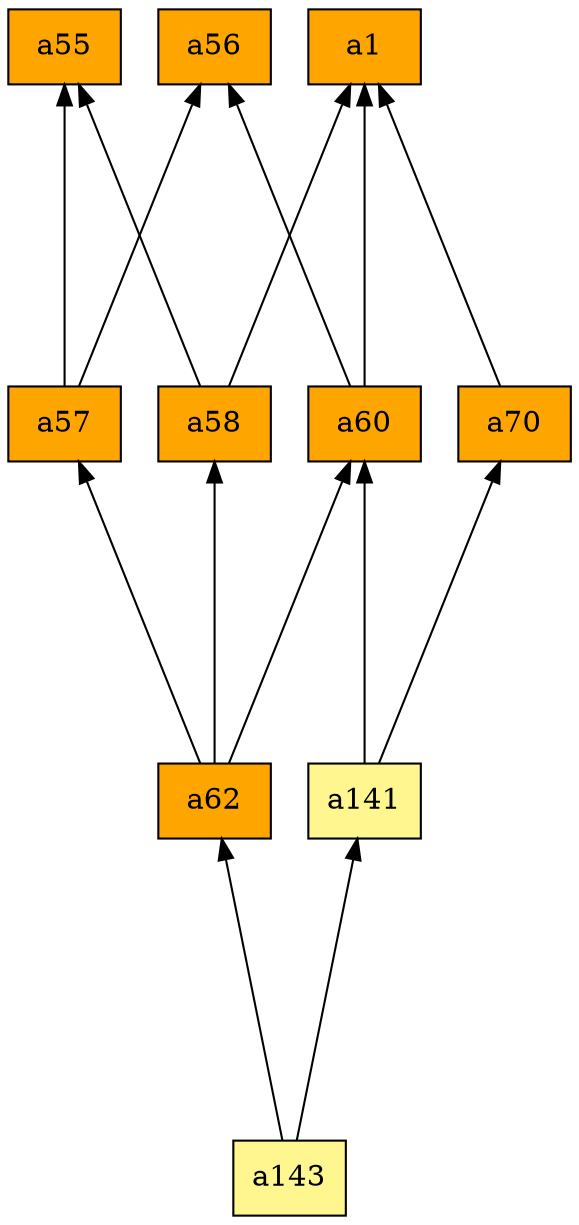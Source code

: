 digraph G {
rankdir=BT;ranksep="2.0";
"a1" [shape=record,fillcolor=orange,style=filled,label="{a1}"];
"a58" [shape=record,fillcolor=orange,style=filled,label="{a58}"];
"a60" [shape=record,fillcolor=orange,style=filled,label="{a60}"];
"a56" [shape=record,fillcolor=orange,style=filled,label="{a56}"];
"a70" [shape=record,fillcolor=orange,style=filled,label="{a70}"];
"a55" [shape=record,fillcolor=orange,style=filled,label="{a55}"];
"a57" [shape=record,fillcolor=orange,style=filled,label="{a57}"];
"a141" [shape=record,fillcolor=khaki1,style=filled,label="{a141}"];
"a143" [shape=record,fillcolor=khaki1,style=filled,label="{a143}"];
"a62" [shape=record,fillcolor=orange,style=filled,label="{a62}"];
"a58" -> "a1"
"a58" -> "a55"
"a60" -> "a1"
"a60" -> "a56"
"a70" -> "a1"
"a57" -> "a56"
"a57" -> "a55"
"a141" -> "a60"
"a141" -> "a70"
"a143" -> "a141"
"a143" -> "a62"
"a62" -> "a58"
"a62" -> "a60"
"a62" -> "a57"
}